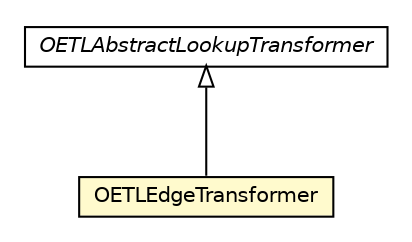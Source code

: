 #!/usr/local/bin/dot
#
# Class diagram 
# Generated by UMLGraph version R5_6-24-gf6e263 (http://www.umlgraph.org/)
#

digraph G {
	edge [fontname="Helvetica",fontsize=10,labelfontname="Helvetica",labelfontsize=10];
	node [fontname="Helvetica",fontsize=10,shape=plaintext];
	nodesep=0.25;
	ranksep=0.5;
	// com.orientechnologies.orient.etl.transformer.OETLAbstractLookupTransformer
	c3068764 [label=<<table title="com.orientechnologies.orient.etl.transformer.OETLAbstractLookupTransformer" border="0" cellborder="1" cellspacing="0" cellpadding="2" port="p" href="./OETLAbstractLookupTransformer.html">
		<tr><td><table border="0" cellspacing="0" cellpadding="1">
<tr><td align="center" balign="center"><font face="Helvetica-Oblique"> OETLAbstractLookupTransformer </font></td></tr>
		</table></td></tr>
		</table>>, URL="./OETLAbstractLookupTransformer.html", fontname="Helvetica", fontcolor="black", fontsize=10.0];
	// com.orientechnologies.orient.etl.transformer.OETLEdgeTransformer
	c3068772 [label=<<table title="com.orientechnologies.orient.etl.transformer.OETLEdgeTransformer" border="0" cellborder="1" cellspacing="0" cellpadding="2" port="p" bgcolor="lemonChiffon" href="./OETLEdgeTransformer.html">
		<tr><td><table border="0" cellspacing="0" cellpadding="1">
<tr><td align="center" balign="center"> OETLEdgeTransformer </td></tr>
		</table></td></tr>
		</table>>, URL="./OETLEdgeTransformer.html", fontname="Helvetica", fontcolor="black", fontsize=10.0];
	//com.orientechnologies.orient.etl.transformer.OETLEdgeTransformer extends com.orientechnologies.orient.etl.transformer.OETLAbstractLookupTransformer
	c3068764:p -> c3068772:p [dir=back,arrowtail=empty];
}

